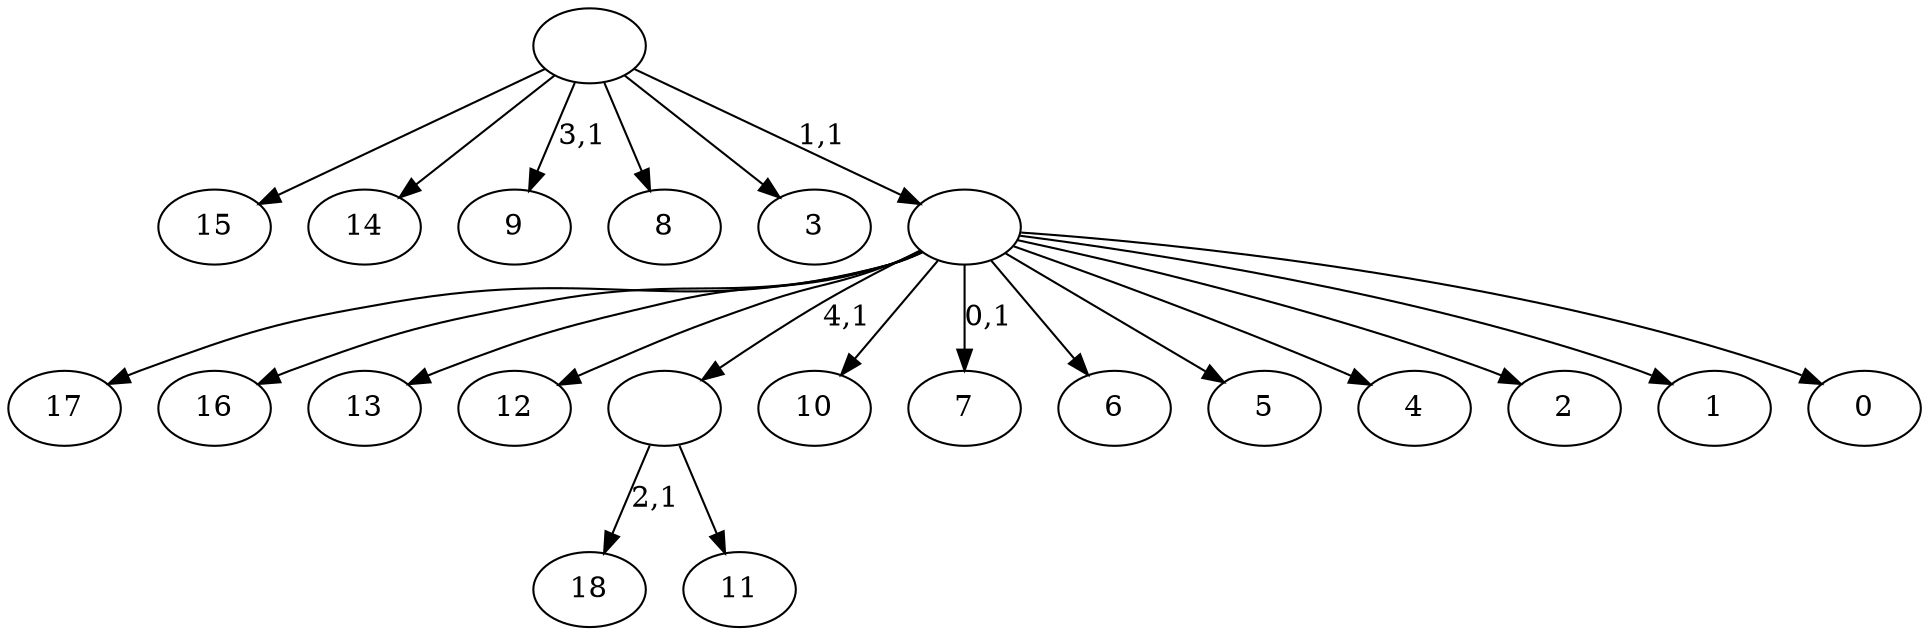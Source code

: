 digraph T {
	24 [label="18"]
	22 [label="17"]
	21 [label="16"]
	20 [label="15"]
	19 [label="14"]
	18 [label="13"]
	17 [label="12"]
	16 [label="11"]
	15 [label=""]
	14 [label="10"]
	13 [label="9"]
	11 [label="8"]
	10 [label="7"]
	8 [label="6"]
	7 [label="5"]
	6 [label="4"]
	5 [label="3"]
	4 [label="2"]
	3 [label="1"]
	2 [label="0"]
	1 [label=""]
	0 [label=""]
	15 -> 24 [label="2,1"]
	15 -> 16 [label=""]
	1 -> 10 [label="0,1"]
	1 -> 22 [label=""]
	1 -> 21 [label=""]
	1 -> 18 [label=""]
	1 -> 17 [label=""]
	1 -> 15 [label="4,1"]
	1 -> 14 [label=""]
	1 -> 8 [label=""]
	1 -> 7 [label=""]
	1 -> 6 [label=""]
	1 -> 4 [label=""]
	1 -> 3 [label=""]
	1 -> 2 [label=""]
	0 -> 13 [label="3,1"]
	0 -> 20 [label=""]
	0 -> 19 [label=""]
	0 -> 11 [label=""]
	0 -> 5 [label=""]
	0 -> 1 [label="1,1"]
}
